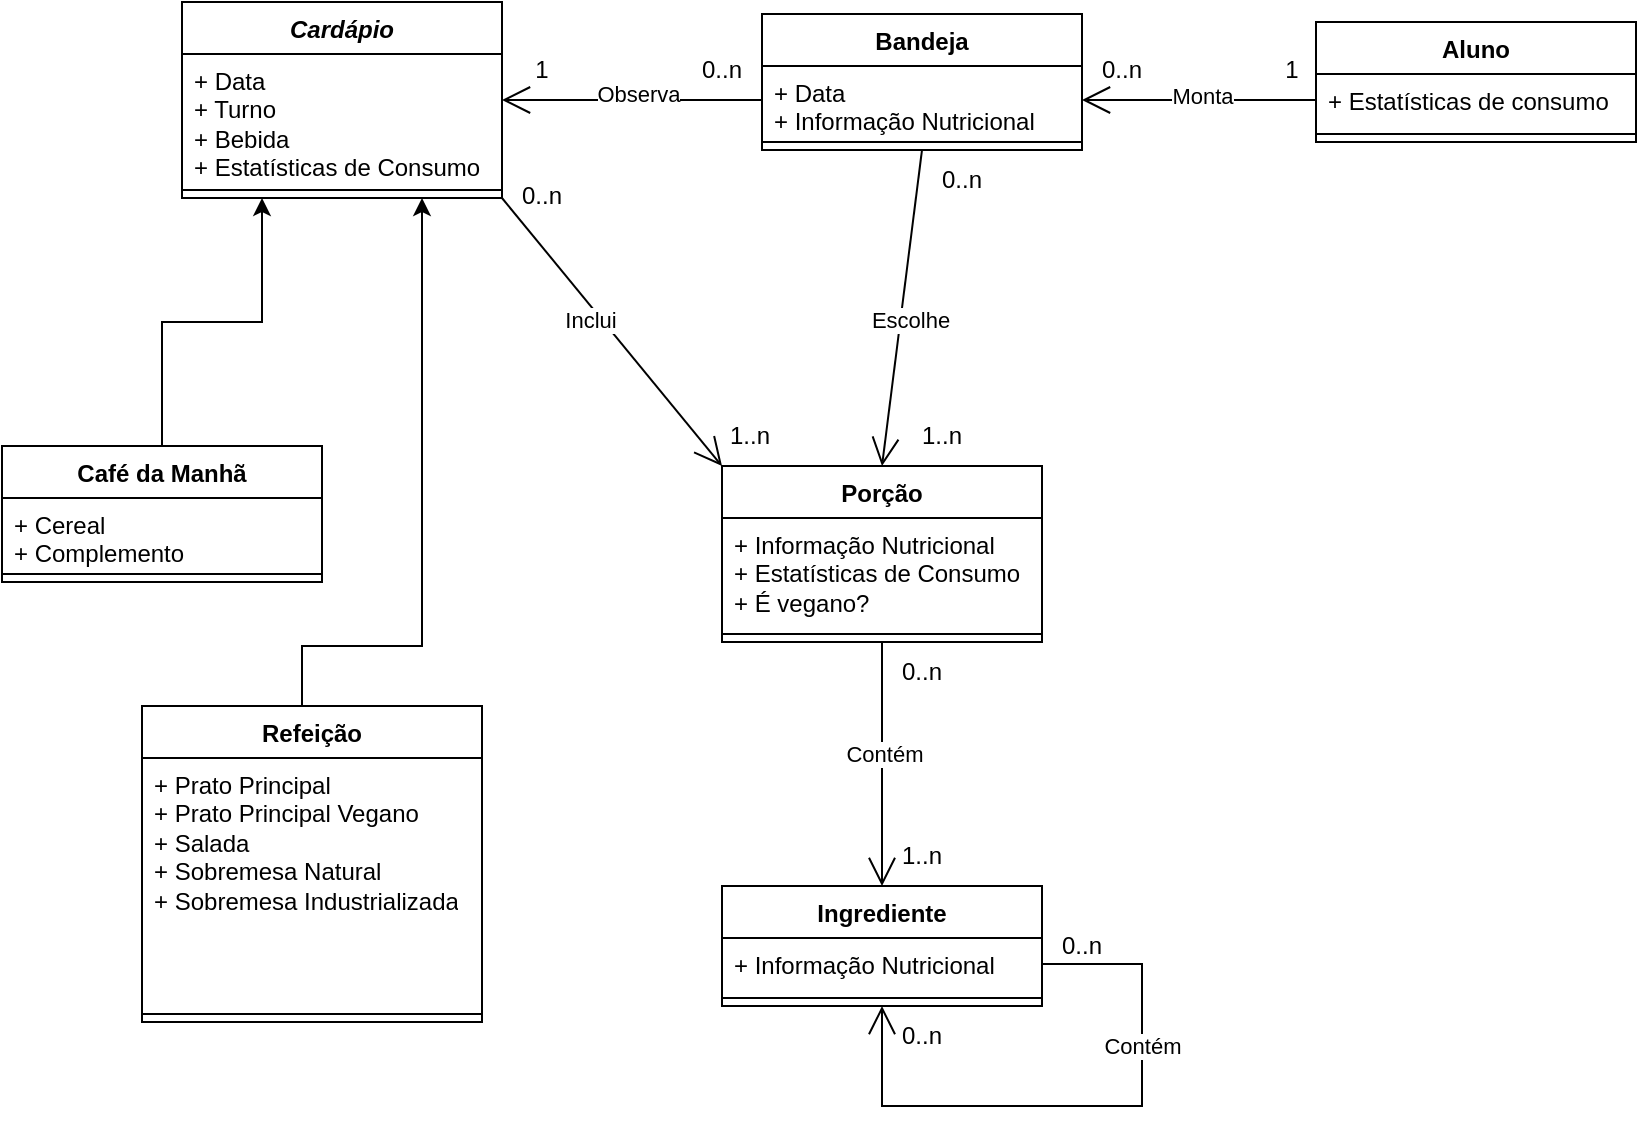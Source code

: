 <mxfile version="21.6.9">
  <diagram id="C5RBs43oDa-KdzZeNtuy" name="Page-1">
    <mxGraphModel dx="1434" dy="1951" grid="1" gridSize="10" guides="1" tooltips="1" connect="1" arrows="1" fold="1" page="1" pageScale="1" pageWidth="827" pageHeight="1169" math="0" shadow="0">
      <root>
        <mxCell id="WIyWlLk6GJQsqaUBKTNV-0" />
        <mxCell id="WIyWlLk6GJQsqaUBKTNV-1" parent="WIyWlLk6GJQsqaUBKTNV-0" />
        <mxCell id="JT2buojDs5cohx6hHV2p-0" value="" style="endArrow=open;endFill=1;endSize=12;html=1;rounded=0;entryX=1;entryY=0.5;entryDx=0;entryDy=0;exitX=0;exitY=0.5;exitDx=0;exitDy=0;" parent="WIyWlLk6GJQsqaUBKTNV-1" source="JT2buojDs5cohx6hHV2p-31" target="JT2buojDs5cohx6hHV2p-27" edge="1">
          <mxGeometry width="160" relative="1" as="geometry">
            <mxPoint x="660" y="70" as="sourcePoint" />
            <mxPoint x="574.0" y="72.0" as="targetPoint" />
          </mxGeometry>
        </mxCell>
        <mxCell id="JT2buojDs5cohx6hHV2p-50" value="Monta" style="edgeLabel;html=1;align=center;verticalAlign=middle;resizable=0;points=[];" parent="JT2buojDs5cohx6hHV2p-0" vertex="1" connectable="0">
          <mxGeometry x="-0.02" y="-2" relative="1" as="geometry">
            <mxPoint as="offset" />
          </mxGeometry>
        </mxCell>
        <mxCell id="JT2buojDs5cohx6hHV2p-1" value="" style="endArrow=open;endFill=1;endSize=12;html=1;rounded=0;exitX=0;exitY=0.5;exitDx=0;exitDy=0;entryX=1;entryY=0.5;entryDx=0;entryDy=0;" parent="WIyWlLk6GJQsqaUBKTNV-1" source="JT2buojDs5cohx6hHV2p-27" target="JT2buojDs5cohx6hHV2p-35" edge="1">
          <mxGeometry width="160" relative="1" as="geometry">
            <mxPoint x="414" y="72.0" as="sourcePoint" />
            <mxPoint x="260" y="72" as="targetPoint" />
          </mxGeometry>
        </mxCell>
        <mxCell id="JT2buojDs5cohx6hHV2p-51" value="Observa" style="edgeLabel;html=1;align=center;verticalAlign=middle;resizable=0;points=[];" parent="JT2buojDs5cohx6hHV2p-1" vertex="1" connectable="0">
          <mxGeometry x="-0.049" y="-3" relative="1" as="geometry">
            <mxPoint as="offset" />
          </mxGeometry>
        </mxCell>
        <mxCell id="JT2buojDs5cohx6hHV2p-2" value="" style="endArrow=open;endFill=1;endSize=12;html=1;rounded=0;entryX=0.5;entryY=0;entryDx=0;entryDy=0;exitX=0.5;exitY=1;exitDx=0;exitDy=0;" parent="WIyWlLk6GJQsqaUBKTNV-1" source="JT2buojDs5cohx6hHV2p-26" edge="1">
          <mxGeometry width="160" relative="1" as="geometry">
            <mxPoint x="494" y="144" as="sourcePoint" />
            <mxPoint x="450" y="230" as="targetPoint" />
          </mxGeometry>
        </mxCell>
        <mxCell id="JT2buojDs5cohx6hHV2p-3" value="" style="endArrow=open;endFill=1;endSize=12;html=1;rounded=0;exitX=1;exitY=1;exitDx=0;exitDy=0;entryX=0;entryY=0;entryDx=0;entryDy=0;" parent="WIyWlLk6GJQsqaUBKTNV-1" source="JT2buojDs5cohx6hHV2p-35" edge="1">
          <mxGeometry width="160" relative="1" as="geometry">
            <mxPoint x="260" y="144" as="sourcePoint" />
            <mxPoint x="370" y="230" as="targetPoint" />
          </mxGeometry>
        </mxCell>
        <mxCell id="JT2buojDs5cohx6hHV2p-4" value="" style="endArrow=open;endFill=1;endSize=12;html=1;rounded=0;entryX=0.5;entryY=0;entryDx=0;entryDy=0;exitX=0.5;exitY=1;exitDx=0;exitDy=0;" parent="WIyWlLk6GJQsqaUBKTNV-1" source="JT2buojDs5cohx6hHV2p-39" target="JT2buojDs5cohx6hHV2p-43" edge="1">
          <mxGeometry width="160" relative="1" as="geometry">
            <mxPoint x="490" y="340" as="sourcePoint" />
            <mxPoint x="450" y="441" as="targetPoint" />
          </mxGeometry>
        </mxCell>
        <mxCell id="JT2buojDs5cohx6hHV2p-54" value="Contém" style="edgeLabel;html=1;align=center;verticalAlign=middle;resizable=0;points=[];" parent="JT2buojDs5cohx6hHV2p-4" vertex="1" connectable="0">
          <mxGeometry x="-0.088" y="1" relative="1" as="geometry">
            <mxPoint as="offset" />
          </mxGeometry>
        </mxCell>
        <mxCell id="JT2buojDs5cohx6hHV2p-15" style="edgeStyle=orthogonalEdgeStyle;rounded=0;orthogonalLoop=1;jettySize=auto;html=1;entryX=0.25;entryY=1;entryDx=0;entryDy=0;" parent="WIyWlLk6GJQsqaUBKTNV-1" source="JT2buojDs5cohx6hHV2p-6" target="JT2buojDs5cohx6hHV2p-35" edge="1">
          <mxGeometry relative="1" as="geometry">
            <mxPoint x="140" y="144" as="targetPoint" />
          </mxGeometry>
        </mxCell>
        <mxCell id="JT2buojDs5cohx6hHV2p-6" value="Café da Manhã" style="swimlane;fontStyle=1;align=center;verticalAlign=top;childLayout=stackLayout;horizontal=1;startSize=26;horizontalStack=0;resizeParent=1;resizeParentMax=0;resizeLast=0;collapsible=1;marginBottom=0;whiteSpace=wrap;html=1;" parent="WIyWlLk6GJQsqaUBKTNV-1" vertex="1">
          <mxGeometry x="10" y="220" width="160" height="68" as="geometry" />
        </mxCell>
        <mxCell id="JT2buojDs5cohx6hHV2p-7" value="&lt;div&gt;+ Cereal&lt;/div&gt;&lt;div&gt;+ Complemento&lt;br&gt;&lt;/div&gt;" style="text;strokeColor=none;fillColor=none;align=left;verticalAlign=top;spacingLeft=4;spacingRight=4;overflow=hidden;rotatable=0;points=[[0,0.5],[1,0.5]];portConstraint=eastwest;whiteSpace=wrap;html=1;" parent="JT2buojDs5cohx6hHV2p-6" vertex="1">
          <mxGeometry y="26" width="160" height="34" as="geometry" />
        </mxCell>
        <mxCell id="JT2buojDs5cohx6hHV2p-8" value="" style="line;strokeWidth=1;fillColor=none;align=left;verticalAlign=middle;spacingTop=-1;spacingLeft=3;spacingRight=3;rotatable=0;labelPosition=right;points=[];portConstraint=eastwest;strokeColor=inherit;" parent="JT2buojDs5cohx6hHV2p-6" vertex="1">
          <mxGeometry y="60" width="160" height="8" as="geometry" />
        </mxCell>
        <mxCell id="JT2buojDs5cohx6hHV2p-16" style="edgeStyle=orthogonalEdgeStyle;rounded=0;orthogonalLoop=1;jettySize=auto;html=1;entryX=0.75;entryY=1;entryDx=0;entryDy=0;" parent="WIyWlLk6GJQsqaUBKTNV-1" source="JT2buojDs5cohx6hHV2p-10" target="JT2buojDs5cohx6hHV2p-35" edge="1">
          <mxGeometry relative="1" as="geometry">
            <mxPoint x="220" y="144" as="targetPoint" />
            <Array as="points">
              <mxPoint x="160" y="320" />
              <mxPoint x="220" y="320" />
            </Array>
          </mxGeometry>
        </mxCell>
        <mxCell id="JT2buojDs5cohx6hHV2p-10" value="Refeição" style="swimlane;fontStyle=1;align=center;verticalAlign=top;childLayout=stackLayout;horizontal=1;startSize=26;horizontalStack=0;resizeParent=1;resizeParentMax=0;resizeLast=0;collapsible=1;marginBottom=0;whiteSpace=wrap;html=1;" parent="WIyWlLk6GJQsqaUBKTNV-1" vertex="1">
          <mxGeometry x="80" y="350" width="170" height="158" as="geometry" />
        </mxCell>
        <mxCell id="JT2buojDs5cohx6hHV2p-11" value="&lt;div&gt;+ Prato Principal&lt;/div&gt;&lt;div&gt;+ Prato Principal Vegano&lt;/div&gt;&lt;div&gt;+ Salada&lt;/div&gt;&lt;div&gt;+ Sobremesa Natural&lt;/div&gt;&lt;div&gt;+ Sobremesa Industrializada&lt;br&gt;&lt;/div&gt;" style="text;strokeColor=none;fillColor=none;align=left;verticalAlign=top;spacingLeft=4;spacingRight=4;overflow=hidden;rotatable=0;points=[[0,0.5],[1,0.5]];portConstraint=eastwest;whiteSpace=wrap;html=1;" parent="JT2buojDs5cohx6hHV2p-10" vertex="1">
          <mxGeometry y="26" width="170" height="124" as="geometry" />
        </mxCell>
        <mxCell id="JT2buojDs5cohx6hHV2p-12" value="" style="line;strokeWidth=1;fillColor=none;align=left;verticalAlign=middle;spacingTop=-1;spacingLeft=3;spacingRight=3;rotatable=0;labelPosition=right;points=[];portConstraint=eastwest;strokeColor=inherit;" parent="JT2buojDs5cohx6hHV2p-10" vertex="1">
          <mxGeometry y="150" width="170" height="8" as="geometry" />
        </mxCell>
        <mxCell id="JT2buojDs5cohx6hHV2p-26" value="Bandeja" style="swimlane;fontStyle=1;align=center;verticalAlign=top;childLayout=stackLayout;horizontal=1;startSize=26;horizontalStack=0;resizeParent=1;resizeParentMax=0;resizeLast=0;collapsible=1;marginBottom=0;whiteSpace=wrap;html=1;" parent="WIyWlLk6GJQsqaUBKTNV-1" vertex="1">
          <mxGeometry x="390" y="4" width="160" height="68" as="geometry" />
        </mxCell>
        <mxCell id="JT2buojDs5cohx6hHV2p-27" value="&lt;div&gt;+ Data&lt;/div&gt;&lt;div&gt;+ Informação Nutricional&lt;br&gt;&lt;/div&gt;" style="text;strokeColor=none;fillColor=none;align=left;verticalAlign=top;spacingLeft=4;spacingRight=4;overflow=hidden;rotatable=0;points=[[0,0.5],[1,0.5]];portConstraint=eastwest;whiteSpace=wrap;html=1;" parent="JT2buojDs5cohx6hHV2p-26" vertex="1">
          <mxGeometry y="26" width="160" height="34" as="geometry" />
        </mxCell>
        <mxCell id="JT2buojDs5cohx6hHV2p-28" value="" style="line;strokeWidth=1;fillColor=none;align=left;verticalAlign=middle;spacingTop=-1;spacingLeft=3;spacingRight=3;rotatable=0;labelPosition=right;points=[];portConstraint=eastwest;strokeColor=inherit;" parent="JT2buojDs5cohx6hHV2p-26" vertex="1">
          <mxGeometry y="60" width="160" height="8" as="geometry" />
        </mxCell>
        <mxCell id="JT2buojDs5cohx6hHV2p-30" value="Aluno" style="swimlane;fontStyle=1;align=center;verticalAlign=top;childLayout=stackLayout;horizontal=1;startSize=26;horizontalStack=0;resizeParent=1;resizeParentMax=0;resizeLast=0;collapsible=1;marginBottom=0;whiteSpace=wrap;html=1;" parent="WIyWlLk6GJQsqaUBKTNV-1" vertex="1">
          <mxGeometry x="667" y="8" width="160" height="60" as="geometry" />
        </mxCell>
        <mxCell id="JT2buojDs5cohx6hHV2p-31" value="+ Estatísticas de consumo" style="text;strokeColor=none;fillColor=none;align=left;verticalAlign=top;spacingLeft=4;spacingRight=4;overflow=hidden;rotatable=0;points=[[0,0.5],[1,0.5]];portConstraint=eastwest;whiteSpace=wrap;html=1;" parent="JT2buojDs5cohx6hHV2p-30" vertex="1">
          <mxGeometry y="26" width="160" height="26" as="geometry" />
        </mxCell>
        <mxCell id="JT2buojDs5cohx6hHV2p-32" value="" style="line;strokeWidth=1;fillColor=none;align=left;verticalAlign=middle;spacingTop=-1;spacingLeft=3;spacingRight=3;rotatable=0;labelPosition=right;points=[];portConstraint=eastwest;strokeColor=inherit;" parent="JT2buojDs5cohx6hHV2p-30" vertex="1">
          <mxGeometry y="52" width="160" height="8" as="geometry" />
        </mxCell>
        <mxCell id="JT2buojDs5cohx6hHV2p-35" value="&lt;i&gt;Cardápio&lt;/i&gt;" style="swimlane;fontStyle=1;align=center;verticalAlign=top;childLayout=stackLayout;horizontal=1;startSize=26;horizontalStack=0;resizeParent=1;resizeParentMax=0;resizeLast=0;collapsible=1;marginBottom=0;whiteSpace=wrap;html=1;" parent="WIyWlLk6GJQsqaUBKTNV-1" vertex="1">
          <mxGeometry x="100" y="-2" width="160" height="98" as="geometry" />
        </mxCell>
        <mxCell id="JT2buojDs5cohx6hHV2p-36" value="&lt;div&gt;+ Data&lt;/div&gt;&lt;div&gt;+ Turno&lt;/div&gt;&lt;div&gt;+ Bebida&lt;br&gt;&lt;/div&gt;&lt;div&gt;+ Estatísticas de Consumo&lt;br&gt;&lt;/div&gt;" style="text;strokeColor=none;fillColor=none;align=left;verticalAlign=top;spacingLeft=4;spacingRight=4;overflow=hidden;rotatable=0;points=[[0,0.5],[1,0.5]];portConstraint=eastwest;whiteSpace=wrap;html=1;" parent="JT2buojDs5cohx6hHV2p-35" vertex="1">
          <mxGeometry y="26" width="160" height="64" as="geometry" />
        </mxCell>
        <mxCell id="JT2buojDs5cohx6hHV2p-37" value="" style="line;strokeWidth=1;fillColor=none;align=left;verticalAlign=middle;spacingTop=-1;spacingLeft=3;spacingRight=3;rotatable=0;labelPosition=right;points=[];portConstraint=eastwest;strokeColor=inherit;" parent="JT2buojDs5cohx6hHV2p-35" vertex="1">
          <mxGeometry y="90" width="160" height="8" as="geometry" />
        </mxCell>
        <mxCell id="JT2buojDs5cohx6hHV2p-39" value="Porção" style="swimlane;fontStyle=1;align=center;verticalAlign=top;childLayout=stackLayout;horizontal=1;startSize=26;horizontalStack=0;resizeParent=1;resizeParentMax=0;resizeLast=0;collapsible=1;marginBottom=0;whiteSpace=wrap;html=1;" parent="WIyWlLk6GJQsqaUBKTNV-1" vertex="1">
          <mxGeometry x="370" y="230" width="160" height="88" as="geometry" />
        </mxCell>
        <mxCell id="JT2buojDs5cohx6hHV2p-40" value="&lt;div&gt;+ Informação Nutricional&lt;/div&gt;&lt;div&gt;+ Estatísticas de Consumo&lt;/div&gt;&lt;div&gt;+ É vegano?&lt;br&gt;&lt;/div&gt;" style="text;strokeColor=none;fillColor=none;align=left;verticalAlign=top;spacingLeft=4;spacingRight=4;overflow=hidden;rotatable=0;points=[[0,0.5],[1,0.5]];portConstraint=eastwest;whiteSpace=wrap;html=1;" parent="JT2buojDs5cohx6hHV2p-39" vertex="1">
          <mxGeometry y="26" width="160" height="54" as="geometry" />
        </mxCell>
        <mxCell id="JT2buojDs5cohx6hHV2p-41" value="" style="line;strokeWidth=1;fillColor=none;align=left;verticalAlign=middle;spacingTop=-1;spacingLeft=3;spacingRight=3;rotatable=0;labelPosition=right;points=[];portConstraint=eastwest;strokeColor=inherit;" parent="JT2buojDs5cohx6hHV2p-39" vertex="1">
          <mxGeometry y="80" width="160" height="8" as="geometry" />
        </mxCell>
        <mxCell id="JT2buojDs5cohx6hHV2p-43" value="Ingrediente" style="swimlane;fontStyle=1;align=center;verticalAlign=top;childLayout=stackLayout;horizontal=1;startSize=26;horizontalStack=0;resizeParent=1;resizeParentMax=0;resizeLast=0;collapsible=1;marginBottom=0;whiteSpace=wrap;html=1;" parent="WIyWlLk6GJQsqaUBKTNV-1" vertex="1">
          <mxGeometry x="370" y="440" width="160" height="60" as="geometry" />
        </mxCell>
        <mxCell id="JT2buojDs5cohx6hHV2p-44" value="+ Informação Nutricional" style="text;strokeColor=none;fillColor=none;align=left;verticalAlign=top;spacingLeft=4;spacingRight=4;overflow=hidden;rotatable=0;points=[[0,0.5],[1,0.5]];portConstraint=eastwest;whiteSpace=wrap;html=1;" parent="JT2buojDs5cohx6hHV2p-43" vertex="1">
          <mxGeometry y="26" width="160" height="26" as="geometry" />
        </mxCell>
        <mxCell id="JT2buojDs5cohx6hHV2p-45" value="" style="line;strokeWidth=1;fillColor=none;align=left;verticalAlign=middle;spacingTop=-1;spacingLeft=3;spacingRight=3;rotatable=0;labelPosition=right;points=[];portConstraint=eastwest;strokeColor=inherit;" parent="JT2buojDs5cohx6hHV2p-43" vertex="1">
          <mxGeometry y="52" width="160" height="8" as="geometry" />
        </mxCell>
        <mxCell id="JT2buojDs5cohx6hHV2p-5" value="" style="endArrow=open;endFill=1;endSize=12;html=1;rounded=0;exitX=1;exitY=0.5;exitDx=0;exitDy=0;entryX=0.5;entryY=1;entryDx=0;entryDy=0;" parent="JT2buojDs5cohx6hHV2p-43" source="JT2buojDs5cohx6hHV2p-44" target="JT2buojDs5cohx6hHV2p-43" edge="1">
          <mxGeometry width="160" relative="1" as="geometry">
            <mxPoint x="160" y="73" as="sourcePoint" />
            <mxPoint x="120" y="120" as="targetPoint" />
            <Array as="points">
              <mxPoint x="210" y="39" />
              <mxPoint x="210" y="110" />
              <mxPoint x="80" y="110" />
            </Array>
          </mxGeometry>
        </mxCell>
        <mxCell id="JT2buojDs5cohx6hHV2p-52" value="Inclui" style="edgeLabel;html=1;align=center;verticalAlign=middle;resizable=0;points=[];" parent="WIyWlLk6GJQsqaUBKTNV-1" vertex="1" connectable="0">
          <mxGeometry x="319.995" y="159.998" as="geometry">
            <mxPoint x="-16" y="-3" as="offset" />
          </mxGeometry>
        </mxCell>
        <mxCell id="JT2buojDs5cohx6hHV2p-53" value="Escolhe" style="edgeLabel;html=1;align=center;verticalAlign=middle;resizable=0;points=[];" parent="WIyWlLk6GJQsqaUBKTNV-1" vertex="1" connectable="0">
          <mxGeometry x="479.995" y="159.998" as="geometry">
            <mxPoint x="-16" y="-3" as="offset" />
          </mxGeometry>
        </mxCell>
        <mxCell id="JT2buojDs5cohx6hHV2p-55" value="Contém" style="edgeLabel;html=1;align=center;verticalAlign=middle;resizable=0;points=[];" parent="WIyWlLk6GJQsqaUBKTNV-1" vertex="1" connectable="0">
          <mxGeometry x="580" y="520.002" as="geometry" />
        </mxCell>
        <mxCell id="SIUAR4WRtp6F0Ahfj_lH-0" value="1" style="text;html=1;strokeColor=none;fillColor=none;align=center;verticalAlign=middle;whiteSpace=wrap;rounded=0;" vertex="1" parent="WIyWlLk6GJQsqaUBKTNV-1">
          <mxGeometry x="625" y="17" width="60" height="30" as="geometry" />
        </mxCell>
        <mxCell id="SIUAR4WRtp6F0Ahfj_lH-1" value="0..n" style="text;html=1;strokeColor=none;fillColor=none;align=center;verticalAlign=middle;whiteSpace=wrap;rounded=0;" vertex="1" parent="WIyWlLk6GJQsqaUBKTNV-1">
          <mxGeometry x="540" y="17" width="60" height="30" as="geometry" />
        </mxCell>
        <mxCell id="SIUAR4WRtp6F0Ahfj_lH-2" value="0..n" style="text;html=1;strokeColor=none;fillColor=none;align=center;verticalAlign=middle;whiteSpace=wrap;rounded=0;" vertex="1" parent="WIyWlLk6GJQsqaUBKTNV-1">
          <mxGeometry x="340" y="17" width="60" height="30" as="geometry" />
        </mxCell>
        <mxCell id="SIUAR4WRtp6F0Ahfj_lH-3" value="1" style="text;html=1;strokeColor=none;fillColor=none;align=center;verticalAlign=middle;whiteSpace=wrap;rounded=0;" vertex="1" parent="WIyWlLk6GJQsqaUBKTNV-1">
          <mxGeometry x="250" y="17" width="60" height="30" as="geometry" />
        </mxCell>
        <mxCell id="SIUAR4WRtp6F0Ahfj_lH-4" value="0..n" style="text;html=1;strokeColor=none;fillColor=none;align=center;verticalAlign=middle;whiteSpace=wrap;rounded=0;" vertex="1" parent="WIyWlLk6GJQsqaUBKTNV-1">
          <mxGeometry x="460" y="72" width="60" height="30" as="geometry" />
        </mxCell>
        <mxCell id="SIUAR4WRtp6F0Ahfj_lH-5" value="1..n" style="text;html=1;strokeColor=none;fillColor=none;align=center;verticalAlign=middle;whiteSpace=wrap;rounded=0;" vertex="1" parent="WIyWlLk6GJQsqaUBKTNV-1">
          <mxGeometry x="450" y="200" width="60" height="30" as="geometry" />
        </mxCell>
        <mxCell id="SIUAR4WRtp6F0Ahfj_lH-6" value="1..n" style="text;html=1;strokeColor=none;fillColor=none;align=center;verticalAlign=middle;whiteSpace=wrap;rounded=0;" vertex="1" parent="WIyWlLk6GJQsqaUBKTNV-1">
          <mxGeometry x="354" y="200" width="60" height="30" as="geometry" />
        </mxCell>
        <mxCell id="SIUAR4WRtp6F0Ahfj_lH-7" value="0..n" style="text;html=1;strokeColor=none;fillColor=none;align=center;verticalAlign=middle;whiteSpace=wrap;rounded=0;" vertex="1" parent="WIyWlLk6GJQsqaUBKTNV-1">
          <mxGeometry x="250" y="80" width="60" height="30" as="geometry" />
        </mxCell>
        <mxCell id="SIUAR4WRtp6F0Ahfj_lH-8" value="0..n" style="text;html=1;strokeColor=none;fillColor=none;align=center;verticalAlign=middle;whiteSpace=wrap;rounded=0;" vertex="1" parent="WIyWlLk6GJQsqaUBKTNV-1">
          <mxGeometry x="440" y="318" width="60" height="30" as="geometry" />
        </mxCell>
        <mxCell id="SIUAR4WRtp6F0Ahfj_lH-9" value="1..n" style="text;html=1;strokeColor=none;fillColor=none;align=center;verticalAlign=middle;whiteSpace=wrap;rounded=0;" vertex="1" parent="WIyWlLk6GJQsqaUBKTNV-1">
          <mxGeometry x="440" y="410" width="60" height="30" as="geometry" />
        </mxCell>
        <mxCell id="SIUAR4WRtp6F0Ahfj_lH-10" value="0..n" style="text;html=1;strokeColor=none;fillColor=none;align=center;verticalAlign=middle;whiteSpace=wrap;rounded=0;" vertex="1" parent="WIyWlLk6GJQsqaUBKTNV-1">
          <mxGeometry x="520" y="455" width="60" height="30" as="geometry" />
        </mxCell>
        <mxCell id="SIUAR4WRtp6F0Ahfj_lH-11" value="0..n" style="text;html=1;strokeColor=none;fillColor=none;align=center;verticalAlign=middle;whiteSpace=wrap;rounded=0;" vertex="1" parent="WIyWlLk6GJQsqaUBKTNV-1">
          <mxGeometry x="440" y="500" width="60" height="30" as="geometry" />
        </mxCell>
      </root>
    </mxGraphModel>
  </diagram>
</mxfile>

